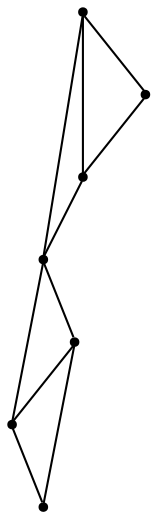 graph {
  node [shape=point,comment="{\"directed\":false,\"doi\":\"10.1007/978-3-642-36763-2_25\",\"figure\":\"6 (1)\"}"]

  v0 [pos="987.7871685806962,783.7116728970408"]
  v1 [pos="909.9601905522675,794.8218893276627"]
  v2 [pos="849.0079296641886,789.8128808073276"]
  v3 [pos="797.2498048862067,777.7106807668288"]
  v4 [pos="739.4372689163745,790.5505096454413"]
  v5 [pos="671.275627507578,780.1903854367495"]
  v6 [pos="610.9613260455194,796.9722045681499"]

  v0 -- v1 [id="-1",pos="987.7871685806962,783.7116728970408 909.9601905522675,794.8218893276627 909.9601905522675,794.8218893276627 909.9601905522675,794.8218893276627"]
  v6 -- v5 [id="-2",pos="610.9613260455194,796.9722045681499 671.275627507578,780.1903854367495 671.275627507578,780.1903854367495 671.275627507578,780.1903854367495"]
  v6 -- v3 [id="-3",pos="610.9613260455194,796.9722045681499 687.6040199145696,889.8916908374819 687.6040199145696,889.8916908374819 687.6040199145696,889.8916908374819 797.2498048862067,777.7106807668288 797.2498048862067,777.7106807668288 797.2498048862067,777.7106807668288"]
  v6 -- v4 [id="-4",pos="610.9613260455194,796.9722045681499 675.253489356993,857.7905925123201 675.253489356993,857.7905925123201 675.253489356993,857.7905925123201 739.4372689163745,790.5505096454413 739.4372689163745,790.5505096454413 739.4372689163745,790.5505096454413"]
  v5 -- v4 [id="-5",pos="671.275627507578,780.1903854367495 739.4372689163745,790.5505096454413 739.4372689163745,790.5505096454413 739.4372689163745,790.5505096454413"]
  v4 -- v3 [id="-6",pos="739.4372689163745,790.5505096454413 797.2498048862067,777.7106807668288 797.2498048862067,777.7106807668288 797.2498048862067,777.7106807668288"]
  v3 -- v0 [id="-7",pos="797.2498048862067,777.7106807668288 916.1396391194035,870.1385628510352 916.1396391194035,870.1385628510352 916.1396391194035,870.1385628510352 987.7871685806962,783.7116728970408 987.7871685806962,783.7116728970408 987.7871685806962,783.7116728970408"]
  v3 -- v2 [id="-8",pos="797.2498048862067,777.7106807668288 849.0079296641886,789.8128808073276 849.0079296641886,789.8128808073276 849.0079296641886,789.8128808073276"]
  v2 -- v1 [id="-9",pos="849.0079296641886,789.8128808073276 909.9601905522675,794.8218893276627 909.9601905522675,794.8218893276627 909.9601905522675,794.8218893276627"]
  v2 -- v0 [id="-10",pos="849.0079296641886,789.8128808073276 917.3696849539755,851.6188647415619 917.3696849539755,851.6188647415619 917.3696849539755,851.6188647415619 987.7871685806962,783.7116728970408 987.7871685806962,783.7116728970408 987.7871685806962,783.7116728970408"]
}